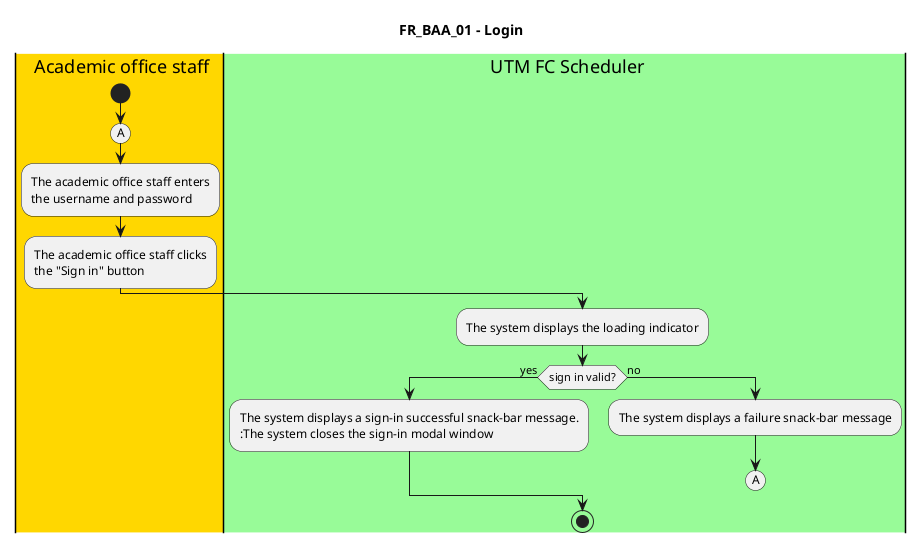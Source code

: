 @startuml FR_BAA_01
title FR_BAA_01 - Login


|#gold|eu| Academic office staff
|#palegreen|sys| UTM FC Scheduler

|eu|
start
(A)

:The academic office staff enters 
the username and password;

:The academic office staff clicks
the "Sign in" button;

|sys|
:The system displays the loading indicator;

if (sign in valid?) then (yes)
    |sys|
    :The system displays a sign-in successful snack-bar message.
    :The system closes the sign-in modal window;
else (no)
    |sys|
    :The system displays a failure snack-bar message;
    (A)
    detach
endif
stop

@enduml
